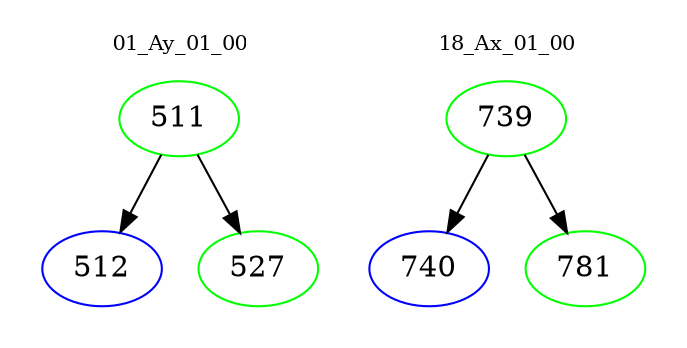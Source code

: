 digraph{
subgraph cluster_0 {
color = white
label = "01_Ay_01_00";
fontsize=10;
T0_511 [label="511", color="green"]
T0_511 -> T0_512 [color="black"]
T0_512 [label="512", color="blue"]
T0_511 -> T0_527 [color="black"]
T0_527 [label="527", color="green"]
}
subgraph cluster_1 {
color = white
label = "18_Ax_01_00";
fontsize=10;
T1_739 [label="739", color="green"]
T1_739 -> T1_740 [color="black"]
T1_740 [label="740", color="blue"]
T1_739 -> T1_781 [color="black"]
T1_781 [label="781", color="green"]
}
}
